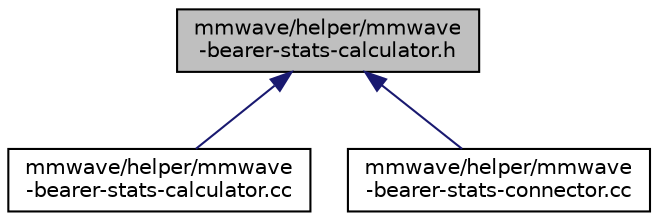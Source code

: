 digraph "mmwave/helper/mmwave-bearer-stats-calculator.h"
{
  edge [fontname="Helvetica",fontsize="10",labelfontname="Helvetica",labelfontsize="10"];
  node [fontname="Helvetica",fontsize="10",shape=record];
  Node1 [label="mmwave/helper/mmwave\l-bearer-stats-calculator.h",height=0.2,width=0.4,color="black", fillcolor="grey75", style="filled", fontcolor="black"];
  Node1 -> Node2 [dir="back",color="midnightblue",fontsize="10",style="solid"];
  Node2 [label="mmwave/helper/mmwave\l-bearer-stats-calculator.cc",height=0.2,width=0.4,color="black", fillcolor="white", style="filled",URL="$d0/dfd/mmwave-bearer-stats-calculator_8cc.html"];
  Node1 -> Node3 [dir="back",color="midnightblue",fontsize="10",style="solid"];
  Node3 [label="mmwave/helper/mmwave\l-bearer-stats-connector.cc",height=0.2,width=0.4,color="black", fillcolor="white", style="filled",URL="$d4/d25/mmwave-bearer-stats-connector_8cc.html"];
}
